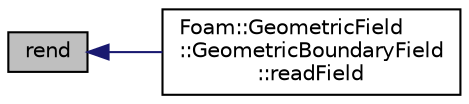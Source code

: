 digraph "rend"
{
  bgcolor="transparent";
  edge [fontname="Helvetica",fontsize="10",labelfontname="Helvetica",labelfontsize="10"];
  node [fontname="Helvetica",fontsize="10",shape=record];
  rankdir="LR";
  Node1 [label="rend",height=0.2,width=0.4,color="black", fillcolor="grey75", style="filled", fontcolor="black"];
  Node1 -> Node2 [dir="back",color="midnightblue",fontsize="10",style="solid",fontname="Helvetica"];
  Node2 [label="Foam::GeometricField\l::GeometricBoundaryField\l::readField",height=0.2,width=0.4,color="black",URL="$a00923.html#a3b159706bf20959b4215e3c90e2cdb2f",tooltip="Read the boundary field. "];
}
